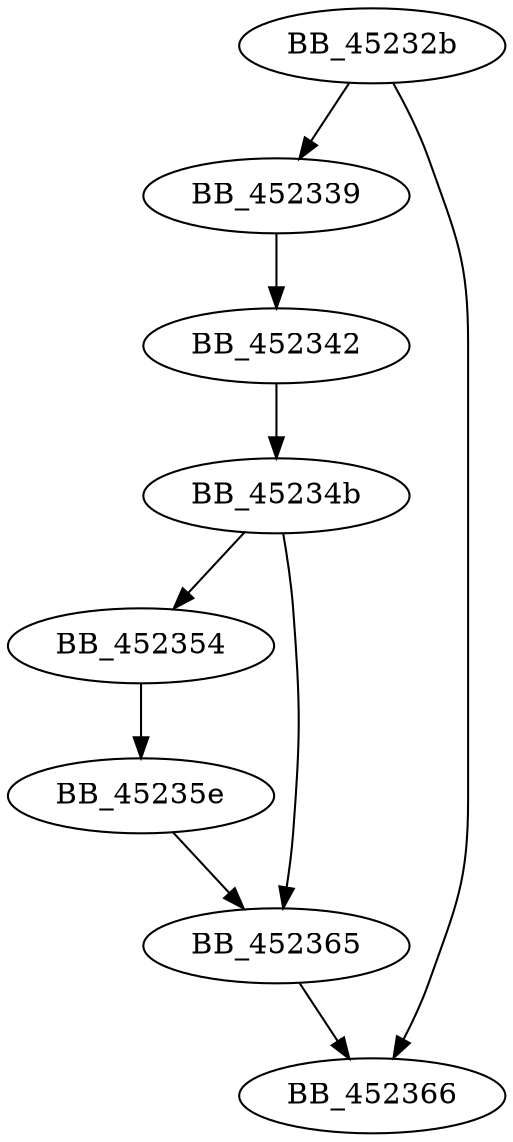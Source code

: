 DiGraph sub_45232B{
BB_45232b->BB_452339
BB_45232b->BB_452366
BB_452339->BB_452342
BB_452342->BB_45234b
BB_45234b->BB_452354
BB_45234b->BB_452365
BB_452354->BB_45235e
BB_45235e->BB_452365
BB_452365->BB_452366
}
